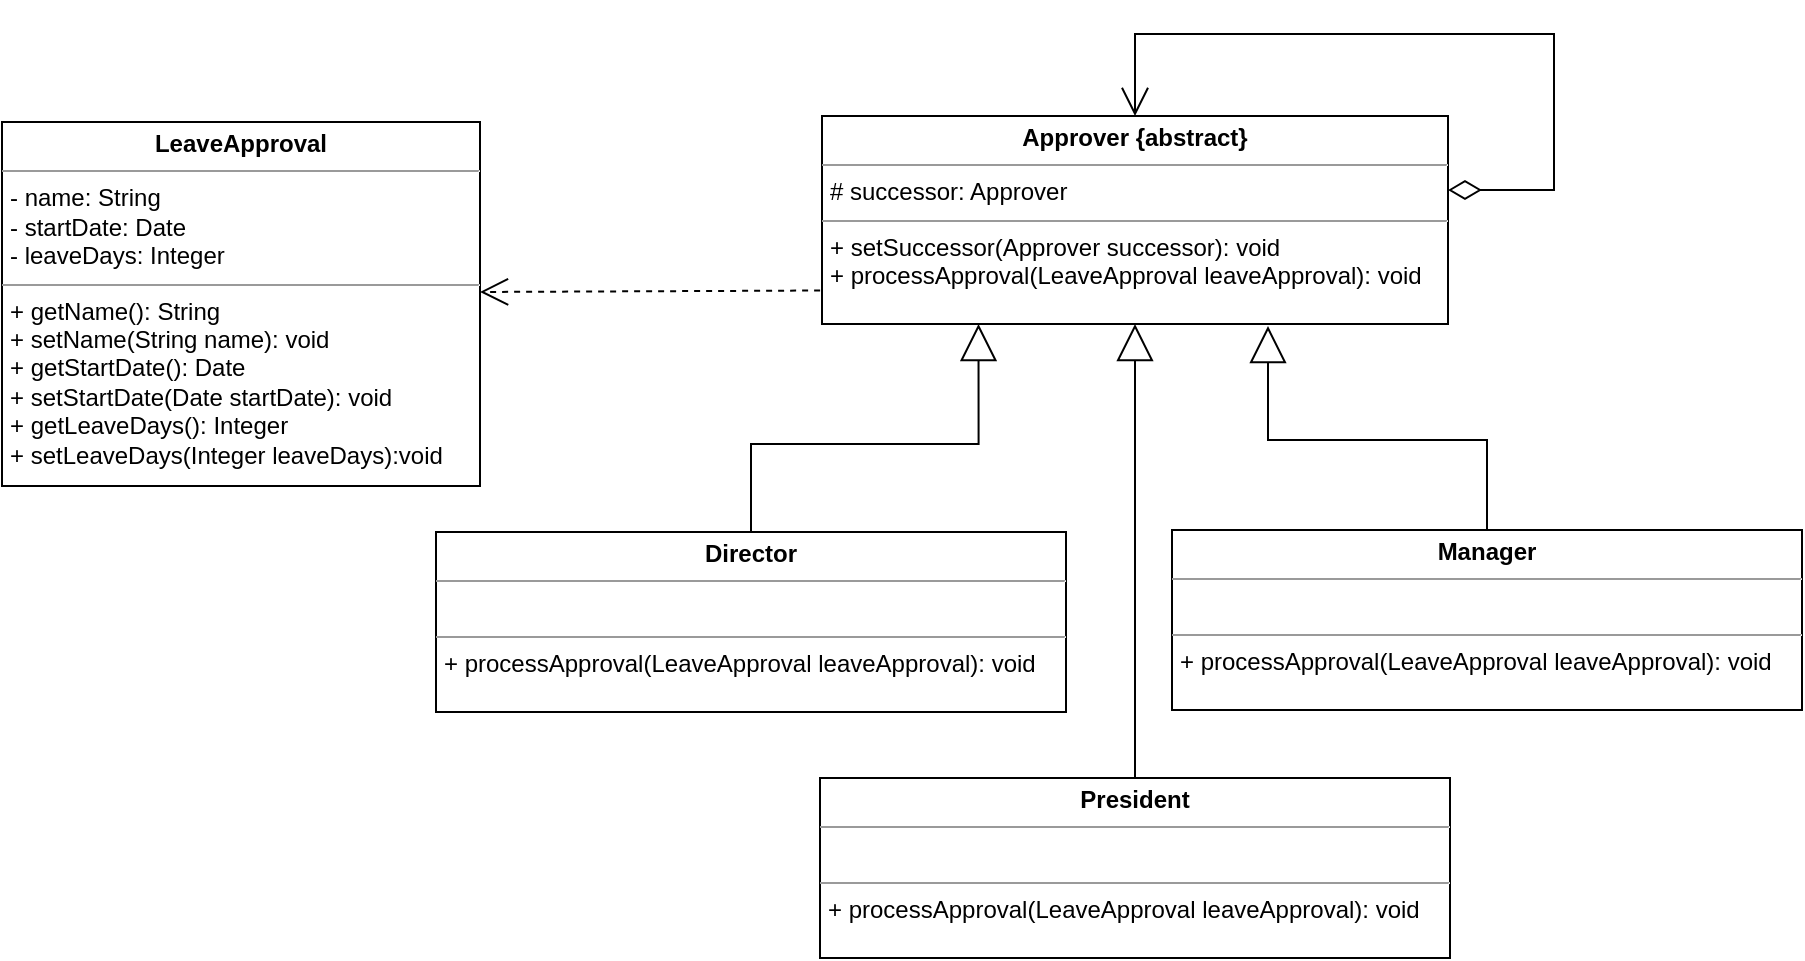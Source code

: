 <mxfile version="19.0.3" type="device"><diagram id="C5RBs43oDa-KdzZeNtuy" name="Page-1"><mxGraphModel dx="1611" dy="707" grid="0" gridSize="10" guides="0" tooltips="1" connect="1" arrows="1" fold="1" page="0" pageScale="1" pageWidth="827" pageHeight="1169" math="0" shadow="0"><root><mxCell id="WIyWlLk6GJQsqaUBKTNV-0"/><mxCell id="WIyWlLk6GJQsqaUBKTNV-1" parent="WIyWlLk6GJQsqaUBKTNV-0"/><mxCell id="-_v8bYVVPJmXrRFANt74-0" value="&lt;p style=&quot;margin:0px;margin-top:4px;text-align:center;&quot;&gt;&lt;b&gt;Approver {abstract}&lt;/b&gt;&lt;/p&gt;&lt;hr size=&quot;1&quot;&gt;&lt;p style=&quot;margin:0px;margin-left:4px;&quot;&gt;# successor: Approver&lt;br&gt;&lt;/p&gt;&lt;hr size=&quot;1&quot;&gt;&lt;p style=&quot;margin:0px;margin-left:4px;&quot;&gt;&lt;span style=&quot;background-color: initial;&quot;&gt;+ setSuccessor(Approver successor): void&lt;/span&gt;&lt;br&gt;&lt;/p&gt;&lt;p style=&quot;margin:0px;margin-left:4px;&quot;&gt;+ processApproval(LeaveApproval leaveApproval): void&lt;/p&gt;" style="verticalAlign=top;align=left;overflow=fill;fontSize=12;fontFamily=Helvetica;html=1;" vertex="1" parent="WIyWlLk6GJQsqaUBKTNV-1"><mxGeometry x="322" y="137" width="313" height="104" as="geometry"/></mxCell><mxCell id="-_v8bYVVPJmXrRFANt74-9" value="&lt;p style=&quot;margin:0px;margin-top:4px;text-align:center;&quot;&gt;&lt;b&gt;Director&lt;/b&gt;&lt;/p&gt;&lt;hr size=&quot;1&quot;&gt;&lt;p style=&quot;margin:0px;margin-left:4px;&quot;&gt;&amp;nbsp;&lt;/p&gt;&lt;hr size=&quot;1&quot;&gt;&lt;p style=&quot;margin:0px;margin-left:4px;&quot;&gt;+ processApproval(LeaveApproval leaveApproval): void&lt;br&gt;&lt;/p&gt;" style="verticalAlign=top;align=left;overflow=fill;fontSize=12;fontFamily=Helvetica;html=1;" vertex="1" parent="WIyWlLk6GJQsqaUBKTNV-1"><mxGeometry x="129" y="345" width="315" height="90" as="geometry"/></mxCell><mxCell id="-_v8bYVVPJmXrRFANt74-10" value="" style="endArrow=open;html=1;endSize=12;startArrow=diamondThin;startSize=14;startFill=0;edgeStyle=orthogonalEdgeStyle;align=left;verticalAlign=bottom;rounded=0;entryX=0.5;entryY=0;entryDx=0;entryDy=0;" edge="1" parent="WIyWlLk6GJQsqaUBKTNV-1" source="-_v8bYVVPJmXrRFANt74-0" target="-_v8bYVVPJmXrRFANt74-0"><mxGeometry x="-1" y="3" relative="1" as="geometry"><mxPoint x="648" y="181" as="sourcePoint"/><mxPoint x="489" y="118" as="targetPoint"/><Array as="points"><mxPoint x="688" y="174"/><mxPoint x="688" y="96"/><mxPoint x="479" y="96"/></Array></mxGeometry></mxCell><mxCell id="-_v8bYVVPJmXrRFANt74-11" value="&lt;p style=&quot;margin:0px;margin-top:4px;text-align:center;&quot;&gt;&lt;b&gt;LeaveApproval&lt;/b&gt;&lt;/p&gt;&lt;hr size=&quot;1&quot;&gt;&lt;p style=&quot;margin:0px;margin-left:4px;&quot;&gt;- name: String&lt;/p&gt;&lt;p style=&quot;margin:0px;margin-left:4px;&quot;&gt;- startDate: Date&lt;/p&gt;&lt;p style=&quot;margin:0px;margin-left:4px;&quot;&gt;- leaveDays: Integer&lt;/p&gt;&lt;hr size=&quot;1&quot;&gt;&lt;p style=&quot;margin:0px;margin-left:4px;&quot;&gt;+ getName(): String&lt;/p&gt;&lt;p style=&quot;margin:0px;margin-left:4px;&quot;&gt;+ setName(String name): void&lt;/p&gt;&lt;p style=&quot;margin:0px;margin-left:4px;&quot;&gt;+ getStartDate(): Date&lt;/p&gt;&lt;p style=&quot;margin:0px;margin-left:4px;&quot;&gt;+ setStartDate(Date startDate): void&lt;/p&gt;&lt;p style=&quot;margin:0px;margin-left:4px;&quot;&gt;+ getLeaveDays(): Integer&lt;/p&gt;&lt;p style=&quot;margin:0px;margin-left:4px;&quot;&gt;+ setLeaveDays(Integer leaveDays):void&lt;/p&gt;&lt;p style=&quot;margin:0px;margin-left:4px;&quot;&gt;&lt;br&gt;&lt;/p&gt;" style="verticalAlign=top;align=left;overflow=fill;fontSize=12;fontFamily=Helvetica;html=1;" vertex="1" parent="WIyWlLk6GJQsqaUBKTNV-1"><mxGeometry x="-88" y="140" width="239" height="182" as="geometry"/></mxCell><mxCell id="-_v8bYVVPJmXrRFANt74-12" value="" style="endArrow=open;endSize=12;dashed=1;html=1;rounded=0;exitX=-0.003;exitY=0.839;exitDx=0;exitDy=0;exitPerimeter=0;entryX=1;entryY=0.467;entryDx=0;entryDy=0;entryPerimeter=0;" edge="1" parent="WIyWlLk6GJQsqaUBKTNV-1" source="-_v8bYVVPJmXrRFANt74-0" target="-_v8bYVVPJmXrRFANt74-11"><mxGeometry width="160" relative="1" as="geometry"><mxPoint x="293" y="288" as="sourcePoint"/><mxPoint x="153" y="243" as="targetPoint"/></mxGeometry></mxCell><mxCell id="-_v8bYVVPJmXrRFANt74-13" value="&lt;p style=&quot;margin:0px;margin-top:4px;text-align:center;&quot;&gt;&lt;b&gt;Manager&lt;/b&gt;&lt;/p&gt;&lt;hr size=&quot;1&quot;&gt;&lt;p style=&quot;margin:0px;margin-left:4px;&quot;&gt;&amp;nbsp;&lt;/p&gt;&lt;hr size=&quot;1&quot;&gt;&lt;p style=&quot;margin:0px;margin-left:4px;&quot;&gt;+ processApproval(LeaveApproval leaveApproval): void&lt;br&gt;&lt;/p&gt;" style="verticalAlign=top;align=left;overflow=fill;fontSize=12;fontFamily=Helvetica;html=1;" vertex="1" parent="WIyWlLk6GJQsqaUBKTNV-1"><mxGeometry x="497" y="344" width="315" height="90" as="geometry"/></mxCell><mxCell id="-_v8bYVVPJmXrRFANt74-14" value="&lt;p style=&quot;margin:0px;margin-top:4px;text-align:center;&quot;&gt;&lt;b&gt;President&lt;/b&gt;&lt;/p&gt;&lt;hr size=&quot;1&quot;&gt;&lt;p style=&quot;margin:0px;margin-left:4px;&quot;&gt;&amp;nbsp;&lt;/p&gt;&lt;hr size=&quot;1&quot;&gt;&lt;p style=&quot;margin:0px;margin-left:4px;&quot;&gt;+ processApproval(LeaveApproval leaveApproval): void&lt;br&gt;&lt;/p&gt;" style="verticalAlign=top;align=left;overflow=fill;fontSize=12;fontFamily=Helvetica;html=1;" vertex="1" parent="WIyWlLk6GJQsqaUBKTNV-1"><mxGeometry x="321" y="468" width="315" height="90" as="geometry"/></mxCell><mxCell id="-_v8bYVVPJmXrRFANt74-15" value="" style="endArrow=block;endSize=16;endFill=0;html=1;rounded=0;exitX=0.5;exitY=0;exitDx=0;exitDy=0;entryX=0.5;entryY=1;entryDx=0;entryDy=0;" edge="1" parent="WIyWlLk6GJQsqaUBKTNV-1" source="-_v8bYVVPJmXrRFANt74-14" target="-_v8bYVVPJmXrRFANt74-0"><mxGeometry width="160" relative="1" as="geometry"><mxPoint x="166" y="591" as="sourcePoint"/><mxPoint x="326" y="591" as="targetPoint"/></mxGeometry></mxCell><mxCell id="-_v8bYVVPJmXrRFANt74-16" value="" style="endArrow=block;endSize=16;endFill=0;html=1;rounded=0;exitX=0.5;exitY=0;exitDx=0;exitDy=0;entryX=0.25;entryY=1;entryDx=0;entryDy=0;edgeStyle=orthogonalEdgeStyle;" edge="1" parent="WIyWlLk6GJQsqaUBKTNV-1" source="-_v8bYVVPJmXrRFANt74-9" target="-_v8bYVVPJmXrRFANt74-0"><mxGeometry width="160" relative="1" as="geometry"><mxPoint x="97" y="449" as="sourcePoint"/><mxPoint x="257" y="449" as="targetPoint"/><Array as="points"><mxPoint x="287" y="301"/><mxPoint x="400" y="301"/></Array></mxGeometry></mxCell><mxCell id="-_v8bYVVPJmXrRFANt74-17" value="" style="endArrow=block;endSize=16;endFill=0;html=1;rounded=0;exitX=0.5;exitY=0;exitDx=0;exitDy=0;edgeStyle=orthogonalEdgeStyle;" edge="1" parent="WIyWlLk6GJQsqaUBKTNV-1" source="-_v8bYVVPJmXrRFANt74-13"><mxGeometry width="160" relative="1" as="geometry"><mxPoint x="714" y="256" as="sourcePoint"/><mxPoint x="545" y="242" as="targetPoint"/><Array as="points"><mxPoint x="655" y="299"/><mxPoint x="545" y="299"/></Array></mxGeometry></mxCell></root></mxGraphModel></diagram></mxfile>